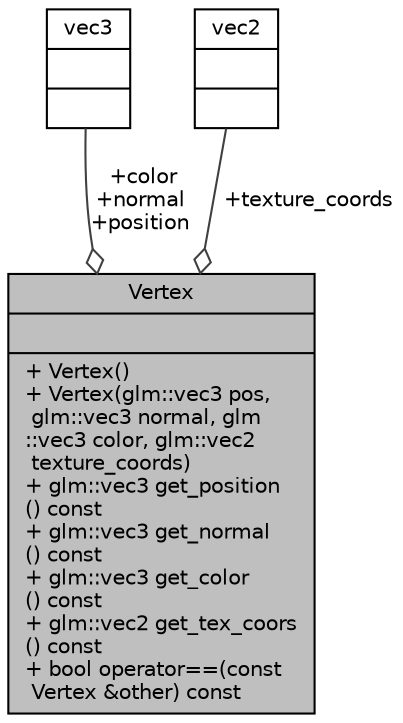 digraph "Vertex"
{
 // INTERACTIVE_SVG=YES
 // LATEX_PDF_SIZE
  bgcolor="transparent";
  edge [fontname="Helvetica",fontsize="10",labelfontname="Helvetica",labelfontsize="10"];
  node [fontname="Helvetica",fontsize="10",shape=record];
  Node1 [label="{Vertex\n||+  Vertex()\l+  Vertex(glm::vec3 pos,\l glm::vec3 normal, glm\l::vec3 color, glm::vec2\l texture_coords)\l+ glm::vec3 get_position\l() const\l+ glm::vec3 get_normal\l() const\l+ glm::vec3 get_color\l() const\l+ glm::vec2 get_tex_coors\l() const\l+ bool operator==(const\l Vertex &other) const\l}",height=0.2,width=0.4,color="black", fillcolor="grey75", style="filled", fontcolor="black",tooltip=" "];
  Node2 -> Node1 [color="grey25",fontsize="10",style="solid",label=" +color\n+normal\n+position" ,arrowhead="odiamond",fontname="Helvetica"];
  Node2 [label="{vec3\n||}",height=0.2,width=0.4,color="black",tooltip=" "];
  Node3 -> Node1 [color="grey25",fontsize="10",style="solid",label=" +texture_coords" ,arrowhead="odiamond",fontname="Helvetica"];
  Node3 [label="{vec2\n||}",height=0.2,width=0.4,color="black",tooltip=" "];
}

